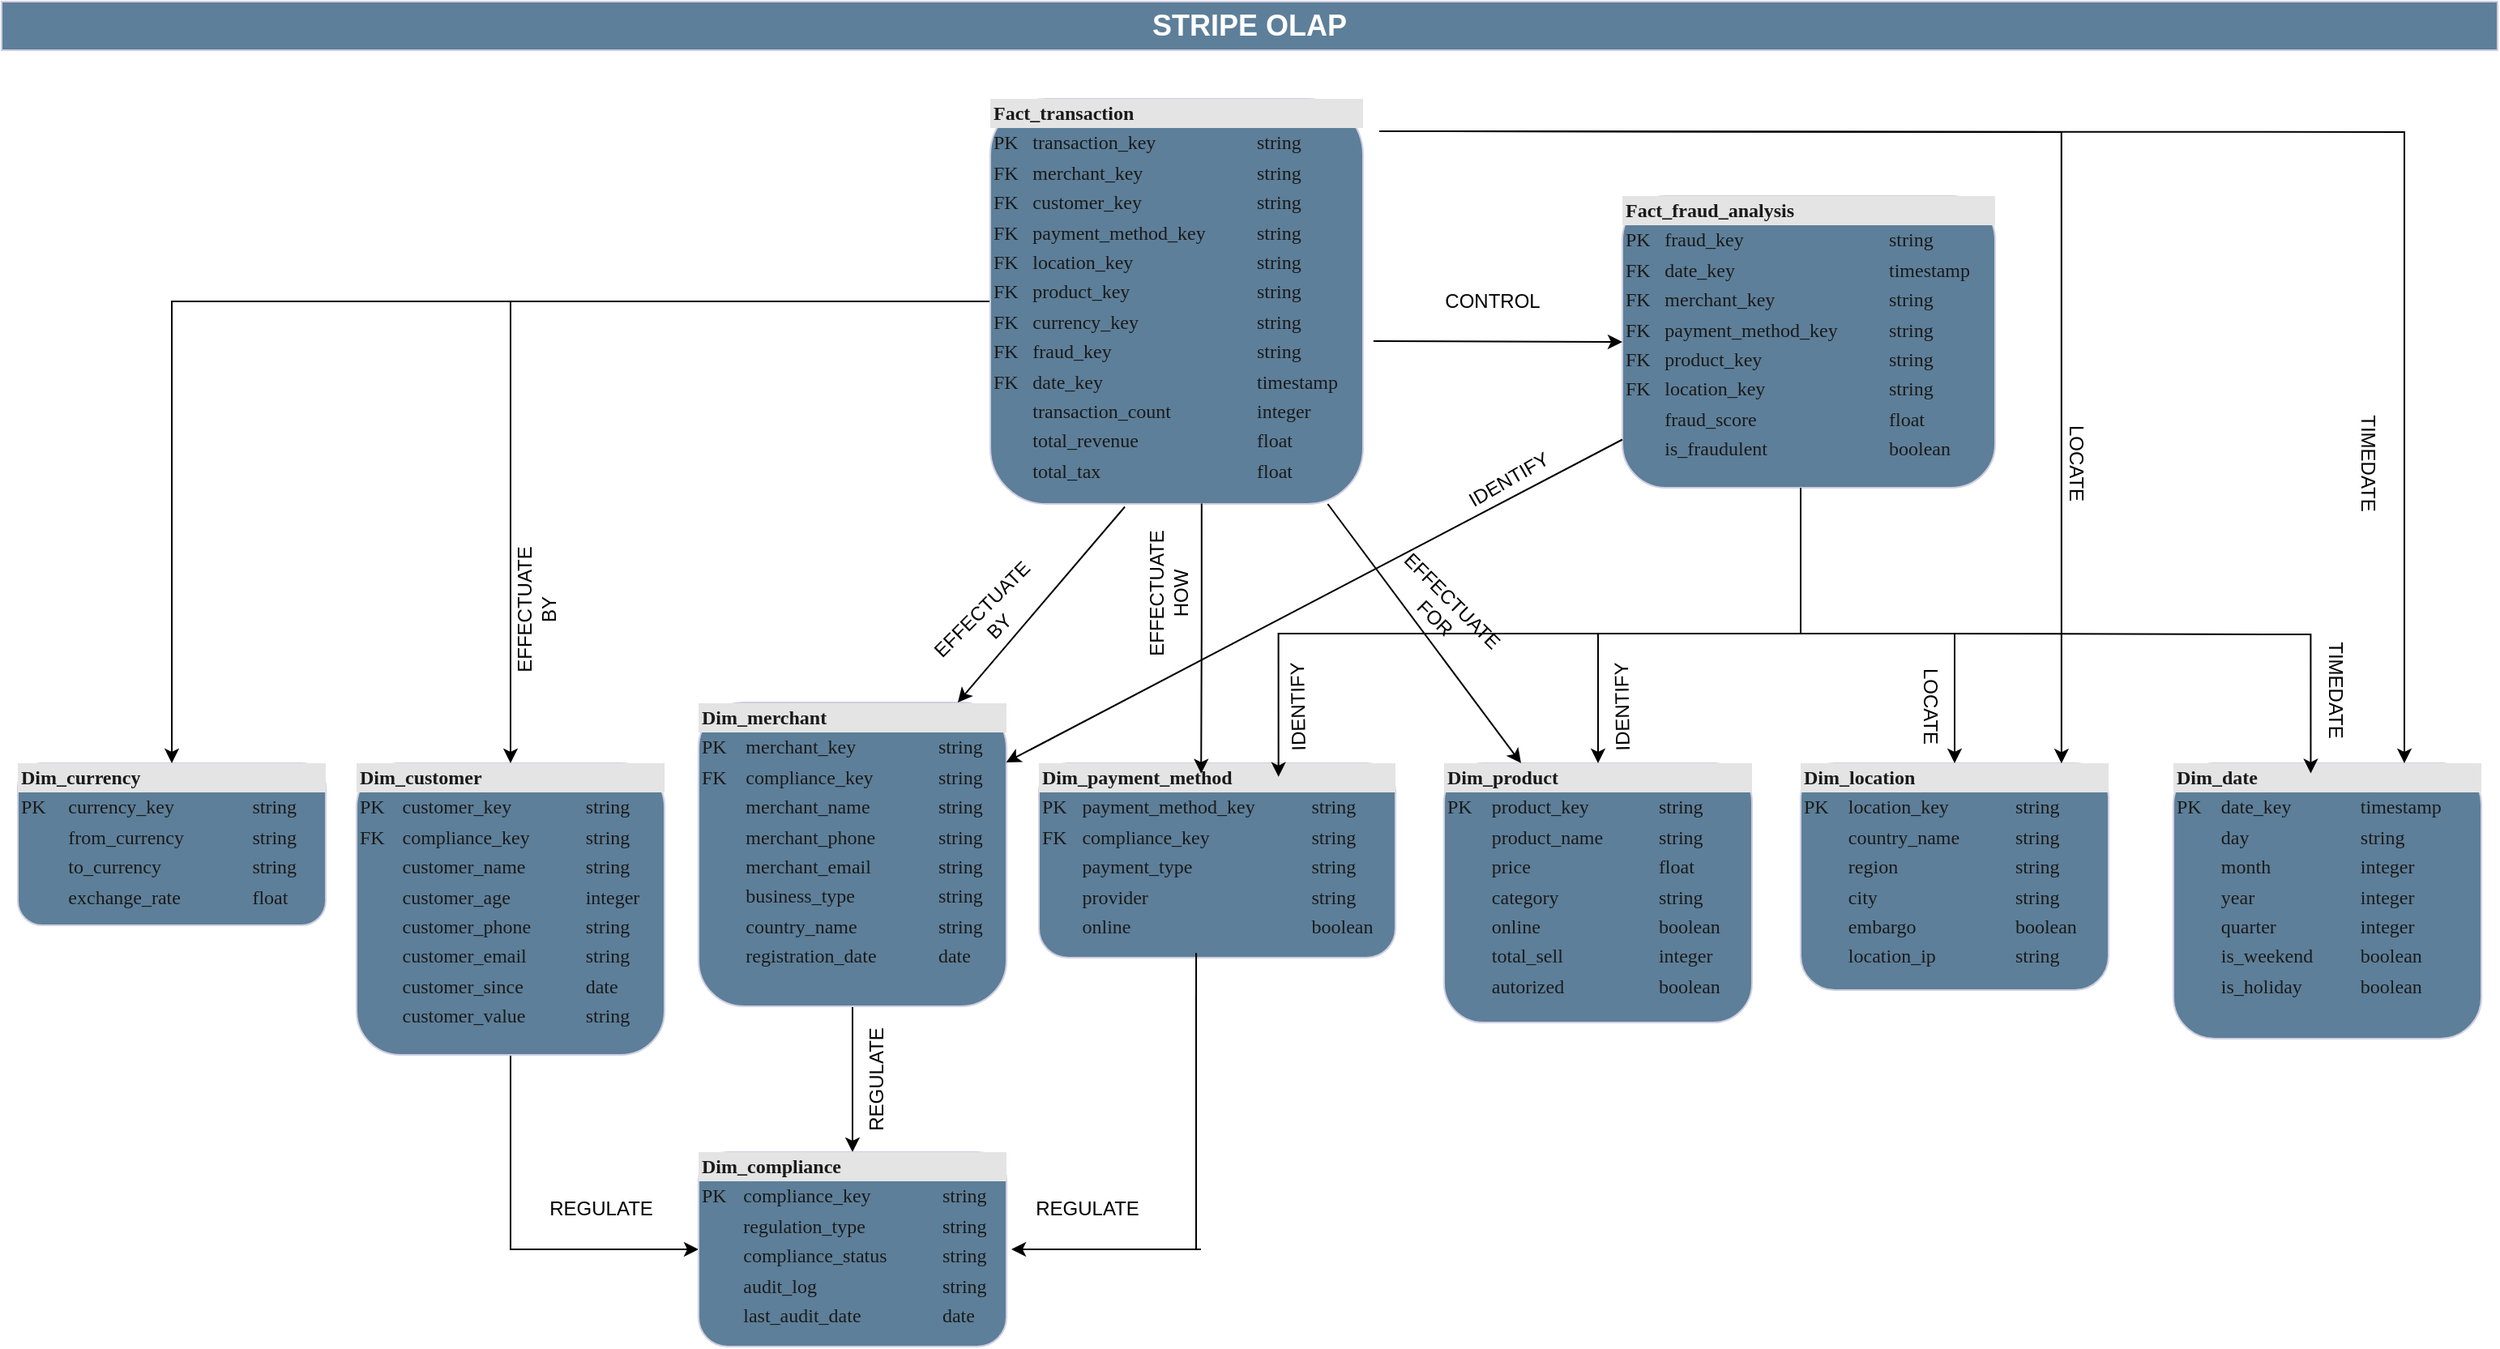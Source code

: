 <mxfile version="24.7.17">
  <diagram name="Page-1" id="2ca16b54-16f6-2749-3443-fa8db7711227">
    <mxGraphModel dx="1594" dy="932" grid="1" gridSize="10" guides="1" tooltips="1" connect="1" arrows="1" fold="1" page="1" pageScale="1" pageWidth="1100" pageHeight="850" background="none" math="0" shadow="0">
      <root>
        <mxCell id="0" />
        <mxCell id="1" parent="0" />
        <mxCell id="iZUvOMByy25hBOV0dMiL-5" value="&lt;b&gt;&lt;font style=&quot;font-size: 18px;&quot; color=&quot;#ffffff&quot;&gt;STRIPE OLAP&lt;/font&gt;&lt;/b&gt;" style="whiteSpace=wrap;html=1;strokeColor=#D0CEE2;fontColor=#1A1A1A;fillColor=#5D7F99;" parent="1" vertex="1">
          <mxGeometry x="20" y="30" width="1540" height="30" as="geometry" />
        </mxCell>
        <mxCell id="iZUvOMByy25hBOV0dMiL-11" value="&lt;div style=&quot;box-sizing:border-box;width:100%;background:#e4e4e4;padding:2px;&quot;&gt;&lt;b&gt;Dim_date&lt;/b&gt;&lt;/div&gt;&lt;table style=&quot;width:100%;font-size:1em;&quot; cellpadding=&quot;2&quot; cellspacing=&quot;0&quot;&gt;&lt;tbody&gt;&lt;tr&gt;&lt;td&gt;PK&lt;/td&gt;&lt;td&gt;date_key&lt;br&gt;&lt;/td&gt;&lt;td&gt;timestamp&lt;/td&gt;&lt;/tr&gt;&lt;tr&gt;&lt;td&gt;&lt;br&gt;&lt;/td&gt;&lt;td&gt;day&lt;/td&gt;&lt;td&gt;string&lt;/td&gt;&lt;/tr&gt;&lt;tr&gt;&lt;td&gt;&lt;/td&gt;&lt;td&gt;month&lt;/td&gt;&lt;td&gt;integer&lt;br&gt;&lt;/td&gt;&lt;/tr&gt;&lt;tr&gt;&lt;td&gt;&lt;br&gt;&lt;/td&gt;&lt;td&gt;year&lt;/td&gt;&lt;td&gt;integer&lt;/td&gt;&lt;/tr&gt;&lt;tr&gt;&lt;td&gt;&lt;br&gt;&lt;/td&gt;&lt;td&gt;quarter&lt;/td&gt;&lt;td&gt;integer&lt;/td&gt;&lt;/tr&gt;&lt;tr&gt;&lt;td&gt;&lt;br&gt;&lt;/td&gt;&lt;td&gt;is_weekend&lt;/td&gt;&lt;td&gt;boolean&lt;/td&gt;&lt;/tr&gt;&lt;tr&gt;&lt;td&gt;&lt;br&gt;&lt;/td&gt;&lt;td&gt;is_holiday&lt;/td&gt;&lt;td&gt;boolean&lt;/td&gt;&lt;/tr&gt;&lt;/tbody&gt;&lt;/table&gt;" style="verticalAlign=top;align=left;overflow=fill;html=1;rounded=1;shadow=0;comic=0;labelBackgroundColor=none;strokeWidth=1;fontFamily=Verdana;fontSize=12;fillColor=#5D7F99;strokeColor=#D0CEE2;fontColor=#1A1A1A;" parent="1" vertex="1">
          <mxGeometry x="1360" y="500" width="190" height="170" as="geometry" />
        </mxCell>
        <mxCell id="iZUvOMByy25hBOV0dMiL-12" value="&lt;div style=&quot;box-sizing:border-box;width:100%;background:#e4e4e4;padding:2px;&quot;&gt;&lt;b&gt;Dim_currency&lt;/b&gt;&lt;/div&gt;&lt;table style=&quot;width:100%;font-size:1em;&quot; cellpadding=&quot;2&quot; cellspacing=&quot;0&quot;&gt;&lt;tbody&gt;&lt;tr&gt;&lt;td&gt;PK&lt;/td&gt;&lt;td&gt;currency_key&lt;br&gt;&lt;/td&gt;&lt;td&gt;string&lt;br&gt;&lt;/td&gt;&lt;/tr&gt;&lt;tr&gt;&lt;td&gt;&lt;br&gt;&lt;/td&gt;&lt;td&gt;from_currency&lt;/td&gt;&lt;td&gt;string&lt;br&gt;&lt;/td&gt;&lt;/tr&gt;&lt;tr&gt;&lt;td&gt;&lt;/td&gt;&lt;td&gt;to_currency&lt;/td&gt;&lt;td&gt;string&lt;br&gt;&lt;/td&gt;&lt;/tr&gt;&lt;tr&gt;&lt;td&gt;&lt;br&gt;&lt;/td&gt;&lt;td&gt;exchange_rate&lt;/td&gt;&lt;td&gt;float&lt;/td&gt;&lt;/tr&gt;&lt;/tbody&gt;&lt;/table&gt;" style="verticalAlign=top;align=left;overflow=fill;html=1;rounded=1;shadow=0;comic=0;labelBackgroundColor=none;strokeWidth=1;fontFamily=Verdana;fontSize=12;fillColor=#5D7F99;strokeColor=#D0CEE2;fontColor=#1A1A1A;" parent="1" vertex="1">
          <mxGeometry x="30" y="500" width="190" height="100" as="geometry" />
        </mxCell>
        <mxCell id="iZUvOMByy25hBOV0dMiL-13" value="&lt;div style=&quot;box-sizing:border-box;width:100%;background:#e4e4e4;padding:2px;&quot;&gt;&lt;b&gt;Dim_payment_method&lt;/b&gt;&lt;/div&gt;&lt;table style=&quot;width:100%;font-size:1em;&quot; cellpadding=&quot;2&quot; cellspacing=&quot;0&quot;&gt;&lt;tbody&gt;&lt;tr&gt;&lt;td&gt;PK&lt;/td&gt;&lt;td&gt;payment_method_key&lt;br&gt;&lt;/td&gt;&lt;td&gt;string&lt;br&gt;&lt;/td&gt;&lt;/tr&gt;&lt;tr&gt;&lt;td&gt;FK&lt;/td&gt;&lt;td&gt;compliance_key&lt;/td&gt;&lt;td&gt;string&lt;/td&gt;&lt;/tr&gt;&lt;tr&gt;&lt;td&gt;&lt;br&gt;&lt;/td&gt;&lt;td&gt;payment_type&lt;/td&gt;&lt;td&gt;string&lt;/td&gt;&lt;/tr&gt;&lt;tr&gt;&lt;td&gt;&lt;/td&gt;&lt;td&gt;provider&lt;/td&gt;&lt;td&gt;string&lt;br&gt;&lt;/td&gt;&lt;/tr&gt;&lt;tr&gt;&lt;td&gt;&lt;br&gt;&lt;/td&gt;&lt;td&gt;online&lt;/td&gt;&lt;td&gt;boolean&lt;/td&gt;&lt;/tr&gt;&lt;/tbody&gt;&lt;/table&gt;" style="verticalAlign=top;align=left;overflow=fill;html=1;rounded=1;shadow=0;comic=0;labelBackgroundColor=none;strokeWidth=1;fontFamily=Verdana;fontSize=12;fillColor=#5D7F99;strokeColor=#D0CEE2;fontColor=#1A1A1A;" parent="1" vertex="1">
          <mxGeometry x="660" y="500" width="220" height="120" as="geometry" />
        </mxCell>
        <mxCell id="iZUvOMByy25hBOV0dMiL-14" value="&lt;div style=&quot;box-sizing:border-box;width:100%;background:#e4e4e4;padding:2px;&quot;&gt;&lt;b&gt;Dim_product&lt;/b&gt;&lt;/div&gt;&lt;table style=&quot;width:100%;font-size:1em;&quot; cellpadding=&quot;2&quot; cellspacing=&quot;0&quot;&gt;&lt;tbody&gt;&lt;tr&gt;&lt;td&gt;PK&lt;/td&gt;&lt;td&gt;product_key&lt;br&gt;&lt;/td&gt;&lt;td&gt;string&lt;br&gt;&lt;/td&gt;&lt;/tr&gt;&lt;tr&gt;&lt;td&gt;&lt;br&gt;&lt;/td&gt;&lt;td&gt;product_name&lt;/td&gt;&lt;td&gt;string&lt;/td&gt;&lt;/tr&gt;&lt;tr&gt;&lt;td&gt;&lt;/td&gt;&lt;td&gt;price&lt;/td&gt;&lt;td&gt;float&lt;br&gt;&lt;/td&gt;&lt;/tr&gt;&lt;tr&gt;&lt;td&gt;&lt;br&gt;&lt;/td&gt;&lt;td&gt;category&lt;/td&gt;&lt;td&gt;string&lt;br&gt;&lt;/td&gt;&lt;/tr&gt;&lt;tr&gt;&lt;td&gt;&lt;br&gt;&lt;/td&gt;&lt;td&gt;online&lt;/td&gt;&lt;td&gt;boolean&lt;br&gt;&lt;/td&gt;&lt;/tr&gt;&lt;tr&gt;&lt;td&gt;&lt;br&gt;&lt;/td&gt;&lt;td&gt;total_sell&lt;/td&gt;&lt;td&gt;integer&lt;br&gt;&lt;/td&gt;&lt;/tr&gt;&lt;tr&gt;&lt;td&gt;&lt;br&gt;&lt;/td&gt;&lt;td&gt;autorized&lt;/td&gt;&lt;td&gt;boolean&lt;/td&gt;&lt;/tr&gt;&lt;/tbody&gt;&lt;/table&gt;" style="verticalAlign=top;align=left;overflow=fill;html=1;rounded=1;shadow=0;comic=0;labelBackgroundColor=none;strokeWidth=1;fontFamily=Verdana;fontSize=12;fillColor=#5D7F99;strokeColor=#D0CEE2;fontColor=#1A1A1A;" parent="1" vertex="1">
          <mxGeometry x="910" y="500" width="190" height="160" as="geometry" />
        </mxCell>
        <mxCell id="iZUvOMByy25hBOV0dMiL-15" value="&lt;div style=&quot;box-sizing:border-box;width:100%;background:#e4e4e4;padding:2px;&quot;&gt;&lt;b&gt;Dim_location&lt;/b&gt;&lt;/div&gt;&lt;table style=&quot;width:100%;font-size:1em;&quot; cellpadding=&quot;2&quot; cellspacing=&quot;0&quot;&gt;&lt;tbody&gt;&lt;tr&gt;&lt;td&gt;PK&lt;/td&gt;&lt;td&gt;location_key&lt;br&gt;&lt;/td&gt;&lt;td&gt;string&lt;br&gt;&lt;/td&gt;&lt;/tr&gt;&lt;tr&gt;&lt;td&gt;&lt;br&gt;&lt;/td&gt;&lt;td&gt;country_name&lt;/td&gt;&lt;td&gt;string&lt;/td&gt;&lt;/tr&gt;&lt;tr&gt;&lt;td&gt;&lt;/td&gt;&lt;td&gt;region&lt;/td&gt;&lt;td&gt;string&lt;br&gt;&lt;/td&gt;&lt;/tr&gt;&lt;tr&gt;&lt;td&gt;&lt;br&gt;&lt;/td&gt;&lt;td&gt;city&lt;/td&gt;&lt;td&gt;string&lt;br&gt;&lt;/td&gt;&lt;/tr&gt;&lt;tr&gt;&lt;td&gt;&lt;br&gt;&lt;/td&gt;&lt;td&gt;embargo&lt;/td&gt;&lt;td&gt;boolean&lt;br&gt;&lt;/td&gt;&lt;/tr&gt;&lt;tr&gt;&lt;td&gt;&lt;br&gt;&lt;/td&gt;&lt;td&gt;location_ip&lt;/td&gt;&lt;td&gt;string&lt;br&gt;&lt;/td&gt;&lt;/tr&gt;&lt;/tbody&gt;&lt;/table&gt;" style="verticalAlign=top;align=left;overflow=fill;html=1;rounded=1;shadow=0;comic=0;labelBackgroundColor=none;strokeWidth=1;fontFamily=Verdana;fontSize=12;fillColor=#5D7F99;strokeColor=#D0CEE2;fontColor=#1A1A1A;" parent="1" vertex="1">
          <mxGeometry x="1130" y="500" width="190" height="140" as="geometry" />
        </mxCell>
        <mxCell id="iZUvOMByy25hBOV0dMiL-110" style="edgeStyle=orthogonalEdgeStyle;rounded=0;orthogonalLoop=1;jettySize=auto;html=1;exitX=0.5;exitY=1;exitDx=0;exitDy=0;entryX=0;entryY=0.5;entryDx=0;entryDy=0;" parent="1" source="iZUvOMByy25hBOV0dMiL-16" target="iZUvOMByy25hBOV0dMiL-70" edge="1">
          <mxGeometry relative="1" as="geometry" />
        </mxCell>
        <mxCell id="iZUvOMByy25hBOV0dMiL-16" value="&lt;div style=&quot;box-sizing:border-box;width:100%;background:#e4e4e4;padding:2px;&quot;&gt;&lt;b&gt;Dim_customer&lt;/b&gt;&lt;/div&gt;&lt;table style=&quot;width:100%;font-size:1em;&quot; cellpadding=&quot;2&quot; cellspacing=&quot;0&quot;&gt;&lt;tbody&gt;&lt;tr&gt;&lt;td&gt;PK&lt;/td&gt;&lt;td&gt;customer_key&lt;br&gt;&lt;/td&gt;&lt;td&gt;string&lt;br&gt;&lt;/td&gt;&lt;/tr&gt;&lt;tr&gt;&lt;td&gt;FK&lt;/td&gt;&lt;td&gt;compliance_key&lt;/td&gt;&lt;td&gt;string&lt;/td&gt;&lt;/tr&gt;&lt;tr&gt;&lt;td&gt;&lt;br&gt;&lt;/td&gt;&lt;td&gt;customer_name&lt;/td&gt;&lt;td&gt;string&lt;/td&gt;&lt;/tr&gt;&lt;tr&gt;&lt;td&gt;&lt;br&gt;&lt;/td&gt;&lt;td&gt;customer_age&lt;/td&gt;&lt;td&gt;integer&lt;/td&gt;&lt;/tr&gt;&lt;tr&gt;&lt;td&gt;&lt;br&gt;&lt;/td&gt;&lt;td&gt;customer_phone&lt;/td&gt;&lt;td&gt;string&lt;/td&gt;&lt;/tr&gt;&lt;tr&gt;&lt;td&gt;&lt;br&gt;&lt;/td&gt;&lt;td&gt;customer_email&lt;/td&gt;&lt;td&gt;string&lt;/td&gt;&lt;/tr&gt;&lt;tr&gt;&lt;td&gt;&lt;br&gt;&lt;/td&gt;&lt;td&gt;customer_since&lt;/td&gt;&lt;td&gt;date&lt;/td&gt;&lt;/tr&gt;&lt;tr&gt;&lt;td&gt;&lt;br&gt;&lt;/td&gt;&lt;td&gt;customer_value&lt;/td&gt;&lt;td&gt;string&lt;/td&gt;&lt;/tr&gt;&lt;tr&gt;&lt;td&gt;&lt;br&gt;&lt;/td&gt;&lt;td&gt;&lt;br&gt;&lt;/td&gt;&lt;td&gt;&lt;br&gt;&lt;/td&gt;&lt;/tr&gt;&lt;tr&gt;&lt;td&gt;&lt;br&gt;&lt;/td&gt;&lt;td&gt;&lt;br&gt;&lt;/td&gt;&lt;td&gt;&lt;br&gt;&lt;/td&gt;&lt;/tr&gt;&lt;tr&gt;&lt;td&gt;&lt;br&gt;&lt;/td&gt;&lt;td&gt;&lt;br&gt;&lt;/td&gt;&lt;td&gt;&lt;br&gt;&lt;/td&gt;&lt;/tr&gt;&lt;tr&gt;&lt;td&gt;&lt;br&gt;&lt;/td&gt;&lt;td&gt;&lt;br&gt;&lt;/td&gt;&lt;td&gt;&lt;br&gt;&lt;/td&gt;&lt;/tr&gt;&lt;/tbody&gt;&lt;/table&gt;" style="verticalAlign=top;align=left;overflow=fill;html=1;rounded=1;shadow=0;comic=0;labelBackgroundColor=none;strokeWidth=1;fontFamily=Verdana;fontSize=12;fillColor=#5D7F99;strokeColor=#D0CEE2;fontColor=#1A1A1A;" parent="1" vertex="1">
          <mxGeometry x="239" y="500" width="190" height="180" as="geometry" />
        </mxCell>
        <mxCell id="iZUvOMByy25hBOV0dMiL-111" style="edgeStyle=orthogonalEdgeStyle;rounded=0;orthogonalLoop=1;jettySize=auto;html=1;entryX=0.5;entryY=0;entryDx=0;entryDy=0;" parent="1" source="iZUvOMByy25hBOV0dMiL-17" target="iZUvOMByy25hBOV0dMiL-70" edge="1">
          <mxGeometry relative="1" as="geometry" />
        </mxCell>
        <mxCell id="iZUvOMByy25hBOV0dMiL-17" value="&lt;div style=&quot;box-sizing:border-box;width:100%;background:#e4e4e4;padding:2px;&quot;&gt;&lt;b&gt;Dim_merchant&lt;/b&gt;&lt;/div&gt;&lt;table style=&quot;width:100%;font-size:1em;&quot; cellpadding=&quot;2&quot; cellspacing=&quot;0&quot;&gt;&lt;tbody&gt;&lt;tr&gt;&lt;td&gt;PK&lt;/td&gt;&lt;td&gt;merchant_key&lt;br&gt;&lt;/td&gt;&lt;td&gt;string&lt;br&gt;&lt;/td&gt;&lt;/tr&gt;&lt;tr&gt;&lt;td&gt;FK&lt;/td&gt;&lt;td&gt;compliance_key&lt;/td&gt;&lt;td&gt;string&lt;/td&gt;&lt;/tr&gt;&lt;tr&gt;&lt;td&gt;&lt;br&gt;&lt;/td&gt;&lt;td&gt;merchant_name&lt;/td&gt;&lt;td&gt;string&lt;/td&gt;&lt;/tr&gt;&lt;tr&gt;&lt;td&gt;&lt;br&gt;&lt;/td&gt;&lt;td&gt;merchant_phone&lt;/td&gt;&lt;td&gt;string&lt;/td&gt;&lt;/tr&gt;&lt;tr&gt;&lt;td&gt;&lt;br&gt;&lt;/td&gt;&lt;td&gt;merchant_email&lt;/td&gt;&lt;td&gt;string&lt;/td&gt;&lt;/tr&gt;&lt;tr&gt;&lt;td&gt;&lt;/td&gt;&lt;td&gt;business_type&lt;/td&gt;&lt;td&gt;string&lt;br&gt;&lt;/td&gt;&lt;/tr&gt;&lt;tr&gt;&lt;td&gt;&lt;br&gt;&lt;/td&gt;&lt;td&gt;country_name&lt;/td&gt;&lt;td&gt;string&lt;/td&gt;&lt;/tr&gt;&lt;tr&gt;&lt;td&gt;&lt;br&gt;&lt;/td&gt;&lt;td&gt;registration_date&lt;/td&gt;&lt;td&gt;date&lt;/td&gt;&lt;/tr&gt;&lt;/tbody&gt;&lt;/table&gt;" style="verticalAlign=top;align=left;overflow=fill;html=1;rounded=1;shadow=0;comic=0;labelBackgroundColor=none;strokeWidth=1;fontFamily=Verdana;fontSize=12;fillColor=#5D7F99;strokeColor=#D0CEE2;fontColor=#1A1A1A;" parent="1" vertex="1">
          <mxGeometry x="450" y="462.5" width="190" height="187.5" as="geometry" />
        </mxCell>
        <mxCell id="iZUvOMByy25hBOV0dMiL-140" style="edgeStyle=orthogonalEdgeStyle;rounded=0;orthogonalLoop=1;jettySize=auto;html=1;entryX=0.5;entryY=0;entryDx=0;entryDy=0;" parent="1" source="iZUvOMByy25hBOV0dMiL-18" target="iZUvOMByy25hBOV0dMiL-12" edge="1">
          <mxGeometry relative="1" as="geometry" />
        </mxCell>
        <mxCell id="iZUvOMByy25hBOV0dMiL-141" style="edgeStyle=orthogonalEdgeStyle;rounded=0;orthogonalLoop=1;jettySize=auto;html=1;entryX=0.5;entryY=0;entryDx=0;entryDy=0;" parent="1" source="iZUvOMByy25hBOV0dMiL-18" target="iZUvOMByy25hBOV0dMiL-16" edge="1">
          <mxGeometry relative="1" as="geometry" />
        </mxCell>
        <mxCell id="iZUvOMByy25hBOV0dMiL-18" value="&lt;div style=&quot;box-sizing:border-box;width:100%;background:#e4e4e4;padding:2px;&quot;&gt;&lt;b&gt;Fact_transaction&lt;/b&gt;&lt;/div&gt;&lt;table style=&quot;width:100%;font-size:1em;&quot; cellpadding=&quot;2&quot; cellspacing=&quot;0&quot;&gt;&lt;tbody&gt;&lt;tr&gt;&lt;td&gt;PK&lt;/td&gt;&lt;td&gt;transaction_key&lt;/td&gt;&lt;td&gt;string&lt;/td&gt;&lt;/tr&gt;&lt;tr&gt;&lt;td&gt;FK&lt;/td&gt;&lt;td&gt;merchant_key&lt;/td&gt;&lt;td&gt;string&lt;/td&gt;&lt;/tr&gt;&lt;tr&gt;&lt;td&gt;FK&lt;/td&gt;&lt;td&gt;customer_key&lt;/td&gt;&lt;td&gt;string&lt;br&gt;&lt;/td&gt;&lt;/tr&gt;&lt;tr&gt;&lt;td&gt;FK&lt;br&gt;&lt;/td&gt;&lt;td&gt;payment_method_key&lt;/td&gt;&lt;td&gt;string&lt;br&gt;&lt;/td&gt;&lt;/tr&gt;&lt;tr&gt;&lt;td&gt;FK&lt;/td&gt;&lt;td&gt;location_key&lt;br&gt;&lt;/td&gt;&lt;td&gt;string&lt;br&gt;&lt;/td&gt;&lt;/tr&gt;&lt;tr&gt;&lt;td&gt;FK&lt;/td&gt;&lt;td&gt;product_key&lt;br&gt;&lt;/td&gt;&lt;td&gt;string&lt;br&gt;&lt;/td&gt;&lt;/tr&gt;&lt;tr&gt;&lt;td&gt;FK&lt;/td&gt;&lt;td&gt;currency_key&lt;/td&gt;&lt;td&gt;string&lt;br&gt;&lt;/td&gt;&lt;/tr&gt;&lt;tr&gt;&lt;td&gt;FK&lt;/td&gt;&lt;td&gt;fraud_key&lt;/td&gt;&lt;td&gt;string&lt;br&gt;&lt;/td&gt;&lt;/tr&gt;&lt;tr&gt;&lt;td&gt;FK&lt;/td&gt;&lt;td&gt;date_key&lt;/td&gt;&lt;td&gt;timestamp&lt;/td&gt;&lt;/tr&gt;&lt;tr&gt;&lt;td&gt;&lt;br&gt;&lt;/td&gt;&lt;td&gt;transaction_count&lt;/td&gt;&lt;td&gt;integer&lt;/td&gt;&lt;/tr&gt;&lt;tr&gt;&lt;td&gt;&lt;br&gt;&lt;/td&gt;&lt;td&gt;total_revenue&lt;/td&gt;&lt;td&gt;float&lt;/td&gt;&lt;/tr&gt;&lt;tr&gt;&lt;td&gt;&lt;br&gt;&lt;/td&gt;&lt;td&gt;total_tax&lt;/td&gt;&lt;td&gt;float&lt;/td&gt;&lt;/tr&gt;&lt;tr&gt;&lt;td&gt;&lt;br&gt;&lt;/td&gt;&lt;td&gt;&lt;br&gt;&lt;/td&gt;&lt;td&gt;&lt;br&gt;&lt;/td&gt;&lt;/tr&gt;&lt;/tbody&gt;&lt;/table&gt;" style="verticalAlign=top;align=left;overflow=fill;html=1;rounded=1;shadow=0;comic=0;labelBackgroundColor=none;strokeWidth=1;fontFamily=Verdana;fontSize=12;fillColor=#5D7F99;strokeColor=#D0CEE2;fontColor=#1A1A1A;" parent="1" vertex="1">
          <mxGeometry x="630" y="90" width="230" height="250" as="geometry" />
        </mxCell>
        <mxCell id="iZUvOMByy25hBOV0dMiL-70" value="&lt;div style=&quot;box-sizing:border-box;width:100%;background:#e4e4e4;padding:2px;&quot;&gt;&lt;b&gt;Dim_compliance&lt;/b&gt;&lt;/div&gt;&lt;table style=&quot;width:100%;font-size:1em;&quot; cellpadding=&quot;2&quot; cellspacing=&quot;0&quot;&gt;&lt;tbody&gt;&lt;tr&gt;&lt;td&gt;PK&lt;/td&gt;&lt;td&gt;compliance_key&lt;br&gt;&lt;/td&gt;&lt;td&gt;string&lt;br&gt;&lt;/td&gt;&lt;/tr&gt;&lt;tr&gt;&lt;td&gt;&lt;br&gt;&lt;/td&gt;&lt;td&gt;regulation_type&lt;/td&gt;&lt;td&gt;string&lt;/td&gt;&lt;/tr&gt;&lt;tr&gt;&lt;td&gt;&lt;/td&gt;&lt;td&gt;compliance_status&lt;/td&gt;&lt;td&gt;string&lt;br&gt;&lt;/td&gt;&lt;/tr&gt;&lt;tr&gt;&lt;td&gt;&lt;br&gt;&lt;/td&gt;&lt;td&gt;audit_log&lt;/td&gt;&lt;td&gt;string&lt;/td&gt;&lt;/tr&gt;&lt;tr&gt;&lt;td&gt;&lt;br&gt;&lt;/td&gt;&lt;td&gt;last_audit_date&lt;/td&gt;&lt;td&gt;date&lt;/td&gt;&lt;/tr&gt;&lt;/tbody&gt;&lt;/table&gt;" style="verticalAlign=top;align=left;overflow=fill;html=1;rounded=1;shadow=0;comic=0;labelBackgroundColor=none;strokeWidth=1;fontFamily=Verdana;fontSize=12;fillColor=#5D7F99;strokeColor=#D0CEE2;fontColor=#1A1A1A;" parent="1" vertex="1">
          <mxGeometry x="450" y="740" width="190" height="120" as="geometry" />
        </mxCell>
        <mxCell id="iZUvOMByy25hBOV0dMiL-132" style="edgeStyle=orthogonalEdgeStyle;rounded=0;orthogonalLoop=1;jettySize=auto;html=1;" parent="1" source="iZUvOMByy25hBOV0dMiL-72" target="iZUvOMByy25hBOV0dMiL-15" edge="1">
          <mxGeometry relative="1" as="geometry">
            <Array as="points">
              <mxPoint x="1130" y="420" />
              <mxPoint x="1225" y="420" />
            </Array>
          </mxGeometry>
        </mxCell>
        <mxCell id="iZUvOMByy25hBOV0dMiL-133" style="edgeStyle=orthogonalEdgeStyle;rounded=0;orthogonalLoop=1;jettySize=auto;html=1;entryX=0.5;entryY=0;entryDx=0;entryDy=0;" parent="1" source="iZUvOMByy25hBOV0dMiL-72" target="iZUvOMByy25hBOV0dMiL-14" edge="1">
          <mxGeometry relative="1" as="geometry">
            <Array as="points">
              <mxPoint x="1130" y="420" />
              <mxPoint x="1005" y="420" />
            </Array>
          </mxGeometry>
        </mxCell>
        <mxCell id="iZUvOMByy25hBOV0dMiL-136" style="edgeStyle=orthogonalEdgeStyle;rounded=0;orthogonalLoop=1;jettySize=auto;html=1;entryX=0.446;entryY=0.037;entryDx=0;entryDy=0;entryPerimeter=0;" parent="1" target="iZUvOMByy25hBOV0dMiL-11" edge="1">
          <mxGeometry relative="1" as="geometry">
            <mxPoint x="1210" y="420" as="sourcePoint" />
            <mxPoint x="1425" y="680" as="targetPoint" />
          </mxGeometry>
        </mxCell>
        <mxCell id="iZUvOMByy25hBOV0dMiL-72" value="&lt;div style=&quot;box-sizing:border-box;width:100%;background:#e4e4e4;padding:2px;&quot;&gt;&lt;b&gt;Fact_fraud_analysis&lt;/b&gt;&lt;/div&gt;&lt;table style=&quot;width:100%;font-size:1em;&quot; cellpadding=&quot;2&quot; cellspacing=&quot;0&quot;&gt;&lt;tbody&gt;&lt;tr&gt;&lt;td&gt;PK&lt;/td&gt;&lt;td&gt;fraud_key&lt;/td&gt;&lt;td&gt;string&lt;br&gt;&lt;/td&gt;&lt;/tr&gt;&lt;tr&gt;&lt;td&gt;FK&lt;br&gt;&lt;/td&gt;&lt;td&gt;date_key&lt;/td&gt;&lt;td&gt;timestamp&lt;/td&gt;&lt;/tr&gt;&lt;tr&gt;&lt;td&gt;FK&lt;/td&gt;&lt;td&gt;merchant_key&lt;/td&gt;&lt;td&gt;string&lt;br&gt;&lt;/td&gt;&lt;/tr&gt;&lt;tr&gt;&lt;td&gt;FK&lt;/td&gt;&lt;td&gt;payment_method_key&lt;/td&gt;&lt;td&gt;string&lt;br&gt;&lt;/td&gt;&lt;/tr&gt;&lt;tr&gt;&lt;td&gt;FK&lt;/td&gt;&lt;td&gt;product_key&lt;/td&gt;&lt;td&gt;string&lt;/td&gt;&lt;/tr&gt;&lt;tr&gt;&lt;td&gt;FK&lt;/td&gt;&lt;td&gt;location_key&lt;/td&gt;&lt;td&gt;string&lt;/td&gt;&lt;/tr&gt;&lt;tr&gt;&lt;td&gt;&lt;br&gt;&lt;/td&gt;&lt;td&gt;fraud_score&lt;br&gt;&lt;/td&gt;&lt;td&gt;float&lt;/td&gt;&lt;/tr&gt;&lt;tr&gt;&lt;td&gt;&lt;br&gt;&lt;/td&gt;&lt;td&gt;is_fraudulent&lt;/td&gt;&lt;td&gt;boolean&lt;/td&gt;&lt;/tr&gt;&lt;/tbody&gt;&lt;/table&gt;" style="verticalAlign=top;align=left;overflow=fill;html=1;rounded=1;shadow=0;comic=0;labelBackgroundColor=none;strokeWidth=1;fontFamily=Verdana;fontSize=12;fillColor=#5D7F99;strokeColor=#D0CEE2;fontColor=#1A1A1A;" parent="1" vertex="1">
          <mxGeometry x="1020" y="150" width="230" height="180" as="geometry" />
        </mxCell>
        <mxCell id="iZUvOMByy25hBOV0dMiL-103" style="edgeStyle=orthogonalEdgeStyle;rounded=0;orthogonalLoop=1;jettySize=auto;html=1;entryX=0.455;entryY=0.053;entryDx=0;entryDy=0;entryPerimeter=0;exitX=0.567;exitY=0.999;exitDx=0;exitDy=0;exitPerimeter=0;" parent="1" source="iZUvOMByy25hBOV0dMiL-18" target="iZUvOMByy25hBOV0dMiL-13" edge="1">
          <mxGeometry relative="1" as="geometry">
            <mxPoint x="745" y="330" as="sourcePoint" />
          </mxGeometry>
        </mxCell>
        <mxCell id="iZUvOMByy25hBOV0dMiL-120" value="" style="endArrow=classic;html=1;rounded=0;exitX=0.361;exitY=1.007;exitDx=0;exitDy=0;exitPerimeter=0;entryX=0.842;entryY=0;entryDx=0;entryDy=0;entryPerimeter=0;" parent="1" source="iZUvOMByy25hBOV0dMiL-18" target="iZUvOMByy25hBOV0dMiL-17" edge="1">
          <mxGeometry width="50" height="50" relative="1" as="geometry">
            <mxPoint x="650" y="210" as="sourcePoint" />
            <mxPoint x="520" y="490" as="targetPoint" />
          </mxGeometry>
        </mxCell>
        <mxCell id="iZUvOMByy25hBOV0dMiL-125" value="" style="endArrow=classic;html=1;rounded=0;" parent="1" edge="1">
          <mxGeometry width="50" height="50" relative="1" as="geometry">
            <mxPoint x="760" y="800" as="sourcePoint" />
            <mxPoint x="643" y="800" as="targetPoint" />
            <Array as="points" />
          </mxGeometry>
        </mxCell>
        <mxCell id="iZUvOMByy25hBOV0dMiL-127" value="" style="endArrow=none;html=1;rounded=0;entryX=0.441;entryY=0.976;entryDx=0;entryDy=0;entryPerimeter=0;" parent="1" target="iZUvOMByy25hBOV0dMiL-13" edge="1">
          <mxGeometry width="50" height="50" relative="1" as="geometry">
            <mxPoint x="757" y="800" as="sourcePoint" />
            <mxPoint x="760" y="630" as="targetPoint" />
          </mxGeometry>
        </mxCell>
        <mxCell id="iZUvOMByy25hBOV0dMiL-128" value="" style="endArrow=classic;html=1;rounded=0;entryX=0.25;entryY=0;entryDx=0;entryDy=0;" parent="1" source="iZUvOMByy25hBOV0dMiL-18" target="iZUvOMByy25hBOV0dMiL-14" edge="1">
          <mxGeometry width="50" height="50" relative="1" as="geometry">
            <mxPoint x="1040" y="410" as="sourcePoint" />
            <mxPoint x="1070" y="490" as="targetPoint" />
          </mxGeometry>
        </mxCell>
        <mxCell id="iZUvOMByy25hBOV0dMiL-134" style="edgeStyle=orthogonalEdgeStyle;rounded=0;orthogonalLoop=1;jettySize=auto;html=1;entryX=0.672;entryY=0.07;entryDx=0;entryDy=0;entryPerimeter=0;" parent="1" source="iZUvOMByy25hBOV0dMiL-72" target="iZUvOMByy25hBOV0dMiL-13" edge="1">
          <mxGeometry relative="1" as="geometry">
            <Array as="points">
              <mxPoint x="1130" y="420" />
              <mxPoint x="808" y="420" />
            </Array>
          </mxGeometry>
        </mxCell>
        <mxCell id="iZUvOMByy25hBOV0dMiL-138" style="edgeStyle=orthogonalEdgeStyle;rounded=0;orthogonalLoop=1;jettySize=auto;html=1;entryX=0.75;entryY=0;entryDx=0;entryDy=0;" parent="1" target="iZUvOMByy25hBOV0dMiL-11" edge="1">
          <mxGeometry relative="1" as="geometry">
            <mxPoint x="870" y="109.997" as="sourcePoint" />
            <mxPoint x="1470.96" y="411.21" as="targetPoint" />
          </mxGeometry>
        </mxCell>
        <mxCell id="iZUvOMByy25hBOV0dMiL-139" style="edgeStyle=orthogonalEdgeStyle;rounded=0;orthogonalLoop=1;jettySize=auto;html=1;entryX=0.847;entryY=0.001;entryDx=0;entryDy=0;entryPerimeter=0;" parent="1" target="iZUvOMByy25hBOV0dMiL-15" edge="1">
          <mxGeometry relative="1" as="geometry">
            <mxPoint x="870" y="109.997" as="sourcePoint" />
            <mxPoint x="1289.98" y="404.92" as="targetPoint" />
          </mxGeometry>
        </mxCell>
        <mxCell id="_1J4ABNLPvaVx9Y2yUze-1" value="" style="endArrow=classic;html=1;rounded=0;entryX=0.999;entryY=0.197;entryDx=0;entryDy=0;entryPerimeter=0;" parent="1" source="iZUvOMByy25hBOV0dMiL-72" target="iZUvOMByy25hBOV0dMiL-17" edge="1">
          <mxGeometry width="50" height="50" relative="1" as="geometry">
            <mxPoint x="743" y="342" as="sourcePoint" />
            <mxPoint x="650" y="490" as="targetPoint" />
          </mxGeometry>
        </mxCell>
        <mxCell id="iz0SYNP5exOMnnVVB53D-1" value="" style="endArrow=classic;html=1;rounded=0;entryX=0;entryY=0.5;entryDx=0;entryDy=0;exitX=1.028;exitY=0.598;exitDx=0;exitDy=0;exitPerimeter=0;" parent="1" source="iZUvOMByy25hBOV0dMiL-18" target="iZUvOMByy25hBOV0dMiL-72" edge="1">
          <mxGeometry width="50" height="50" relative="1" as="geometry">
            <mxPoint x="670" y="460" as="sourcePoint" />
            <mxPoint x="720" y="410" as="targetPoint" />
          </mxGeometry>
        </mxCell>
        <mxCell id="UdKgiX74oxl_1uOpC63Q-1" value="EFFECTUATE BY" style="text;html=1;align=center;verticalAlign=middle;whiteSpace=wrap;rounded=0;rotation=-90;" vertex="1" parent="1">
          <mxGeometry x="320" y="390" width="60" height="30" as="geometry" />
        </mxCell>
        <mxCell id="UdKgiX74oxl_1uOpC63Q-2" value="EFFECTUATE BY" style="text;html=1;align=center;verticalAlign=middle;whiteSpace=wrap;rounded=0;rotation=-45;" vertex="1" parent="1">
          <mxGeometry x="600" y="395" width="60" height="30" as="geometry" />
        </mxCell>
        <mxCell id="UdKgiX74oxl_1uOpC63Q-3" value="LOCATE" style="text;html=1;align=center;verticalAlign=middle;whiteSpace=wrap;rounded=0;rotation=90;" vertex="1" parent="1">
          <mxGeometry x="1180" y="450" width="60" height="30" as="geometry" />
        </mxCell>
        <mxCell id="UdKgiX74oxl_1uOpC63Q-5" value="LOCATE" style="text;html=1;align=center;verticalAlign=middle;whiteSpace=wrap;rounded=0;rotation=90;" vertex="1" parent="1">
          <mxGeometry x="1270" y="300" width="60" height="30" as="geometry" />
        </mxCell>
        <mxCell id="UdKgiX74oxl_1uOpC63Q-6" value="TIMEDATE" style="text;html=1;align=center;verticalAlign=middle;whiteSpace=wrap;rounded=0;rotation=90;" vertex="1" parent="1">
          <mxGeometry x="1450" y="300" width="60" height="30" as="geometry" />
        </mxCell>
        <mxCell id="UdKgiX74oxl_1uOpC63Q-8" value="TIMEDATE" style="text;html=1;align=center;verticalAlign=middle;whiteSpace=wrap;rounded=0;rotation=90;" vertex="1" parent="1">
          <mxGeometry x="1430" y="440" width="60" height="30" as="geometry" />
        </mxCell>
        <mxCell id="UdKgiX74oxl_1uOpC63Q-9" value="CONTROL" style="text;html=1;align=center;verticalAlign=middle;whiteSpace=wrap;rounded=0;rotation=0;" vertex="1" parent="1">
          <mxGeometry x="910" y="200" width="60" height="30" as="geometry" />
        </mxCell>
        <mxCell id="UdKgiX74oxl_1uOpC63Q-10" value="IDENTIFY" style="text;html=1;align=center;verticalAlign=middle;whiteSpace=wrap;rounded=0;rotation=-30;" vertex="1" parent="1">
          <mxGeometry x="920" y="310" width="60" height="30" as="geometry" />
        </mxCell>
        <mxCell id="UdKgiX74oxl_1uOpC63Q-11" value="REGULATE" style="text;html=1;align=center;verticalAlign=middle;whiteSpace=wrap;rounded=0;rotation=-90;" vertex="1" parent="1">
          <mxGeometry x="530" y="680" width="60" height="30" as="geometry" />
        </mxCell>
        <mxCell id="UdKgiX74oxl_1uOpC63Q-12" value="REGULATE" style="text;html=1;align=center;verticalAlign=middle;whiteSpace=wrap;rounded=0;rotation=0;" vertex="1" parent="1">
          <mxGeometry x="660" y="760" width="60" height="30" as="geometry" />
        </mxCell>
        <mxCell id="UdKgiX74oxl_1uOpC63Q-13" value="REGULATE" style="text;html=1;align=center;verticalAlign=middle;whiteSpace=wrap;rounded=0;rotation=0;" vertex="1" parent="1">
          <mxGeometry x="360" y="760" width="60" height="30" as="geometry" />
        </mxCell>
        <mxCell id="UdKgiX74oxl_1uOpC63Q-14" value="EFFECTUATE HOW" style="text;html=1;align=center;verticalAlign=middle;whiteSpace=wrap;rounded=0;rotation=-90;" vertex="1" parent="1">
          <mxGeometry x="710" y="380" width="60" height="30" as="geometry" />
        </mxCell>
        <mxCell id="UdKgiX74oxl_1uOpC63Q-17" value="EFFECTUATE FOR" style="text;html=1;align=center;verticalAlign=middle;whiteSpace=wrap;rounded=0;rotation=45;" vertex="1" parent="1">
          <mxGeometry x="880" y="300" width="60" height="210" as="geometry" />
        </mxCell>
        <mxCell id="UdKgiX74oxl_1uOpC63Q-18" value="IDENTIFY" style="text;html=1;align=center;verticalAlign=middle;whiteSpace=wrap;rounded=0;rotation=-91;" vertex="1" parent="1">
          <mxGeometry x="990" y="450" width="60" height="30" as="geometry" />
        </mxCell>
        <mxCell id="UdKgiX74oxl_1uOpC63Q-21" value="IDENTIFY" style="text;html=1;align=center;verticalAlign=middle;whiteSpace=wrap;rounded=0;rotation=-91;" vertex="1" parent="1">
          <mxGeometry x="790" y="450" width="60" height="30" as="geometry" />
        </mxCell>
      </root>
    </mxGraphModel>
  </diagram>
</mxfile>
